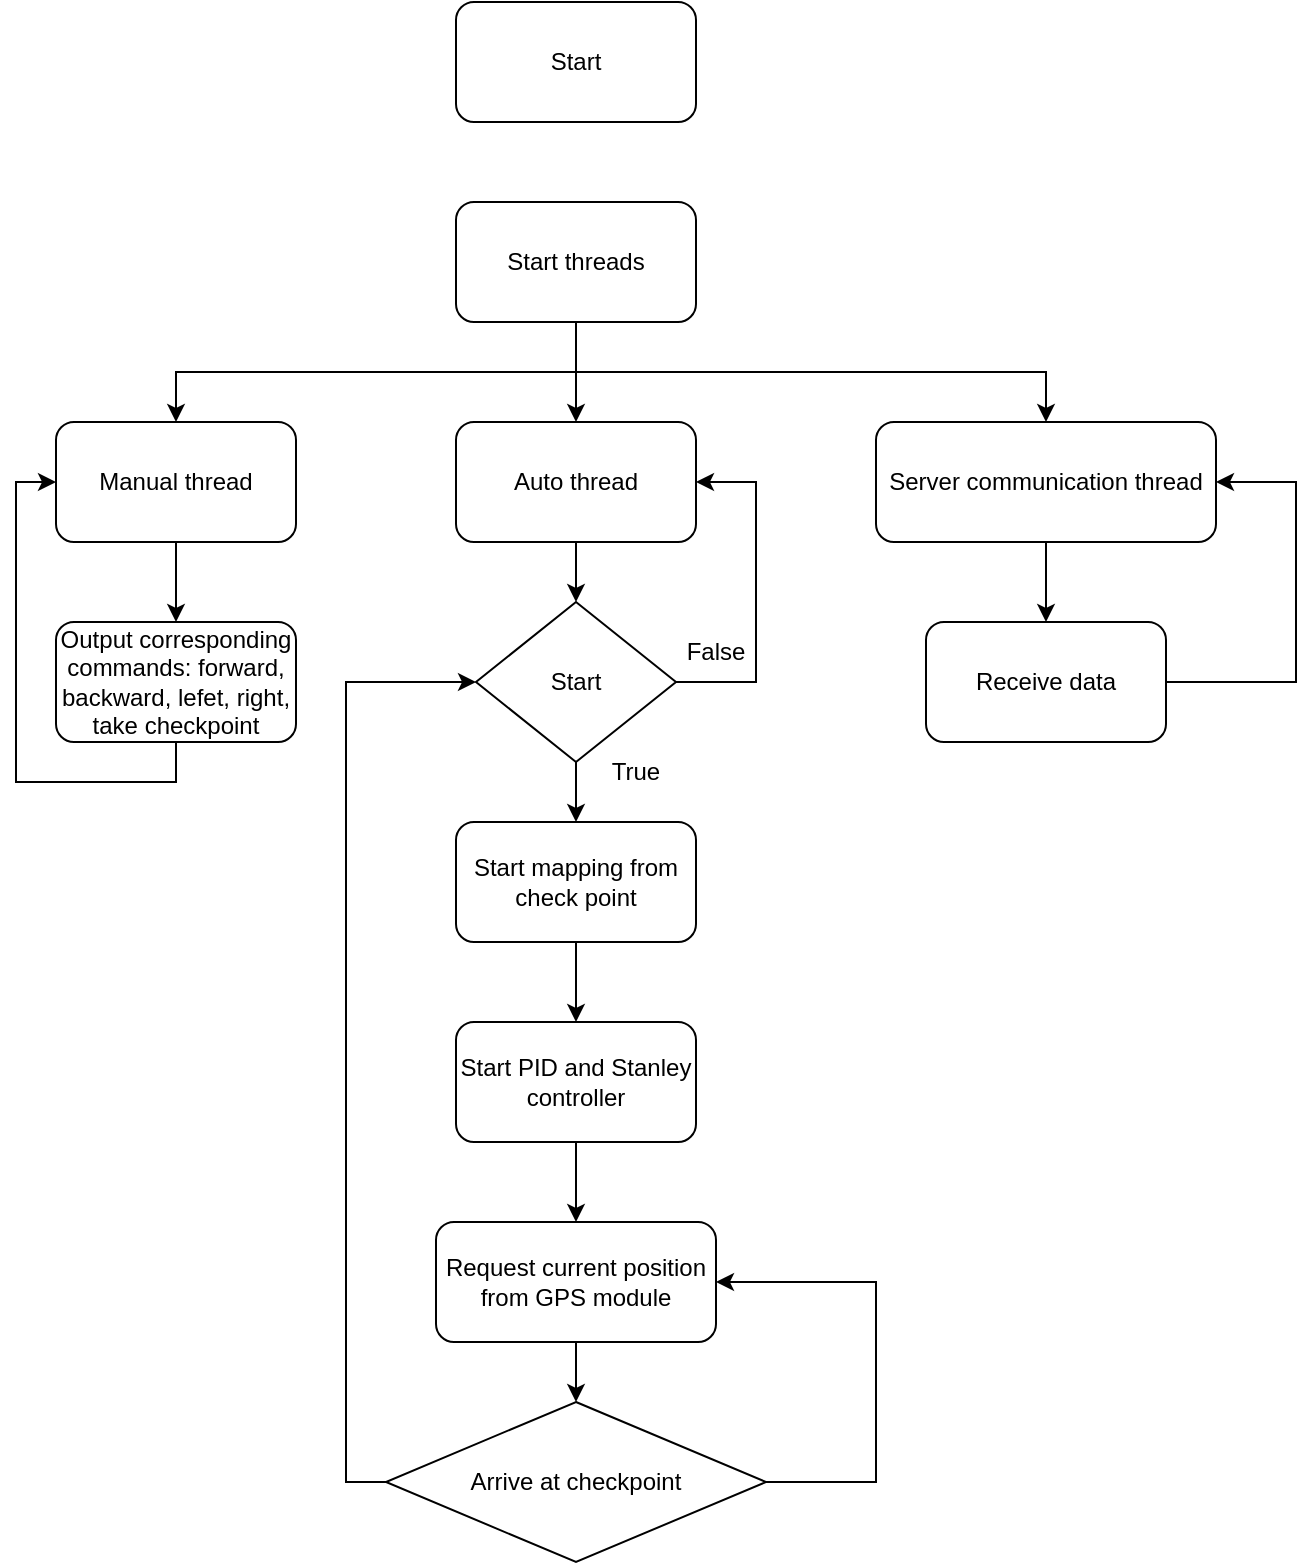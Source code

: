 <mxfile version="18.0.2" type="github">
  <diagram id="IybJoX6XEsmByi1HjrsY" name="Page-1">
    <mxGraphModel dx="950" dy="522" grid="1" gridSize="10" guides="1" tooltips="1" connect="1" arrows="1" fold="1" page="1" pageScale="1" pageWidth="3300" pageHeight="4681" math="0" shadow="0">
      <root>
        <mxCell id="0" />
        <mxCell id="1" parent="0" />
        <mxCell id="L7a83B9xqDgA09aWqaU--1" value="Start" style="rounded=1;whiteSpace=wrap;html=1;" vertex="1" parent="1">
          <mxGeometry x="1080" y="600" width="120" height="60" as="geometry" />
        </mxCell>
        <mxCell id="L7a83B9xqDgA09aWqaU--15" style="edgeStyle=orthogonalEdgeStyle;rounded=0;orthogonalLoop=1;jettySize=auto;html=1;exitX=0.5;exitY=1;exitDx=0;exitDy=0;entryX=0.5;entryY=0;entryDx=0;entryDy=0;" edge="1" parent="1" source="L7a83B9xqDgA09aWqaU--2" target="L7a83B9xqDgA09aWqaU--4">
          <mxGeometry relative="1" as="geometry" />
        </mxCell>
        <mxCell id="L7a83B9xqDgA09aWqaU--16" style="edgeStyle=orthogonalEdgeStyle;rounded=0;orthogonalLoop=1;jettySize=auto;html=1;exitX=0.5;exitY=1;exitDx=0;exitDy=0;entryX=0.5;entryY=0;entryDx=0;entryDy=0;" edge="1" parent="1" source="L7a83B9xqDgA09aWqaU--2" target="L7a83B9xqDgA09aWqaU--3">
          <mxGeometry relative="1" as="geometry" />
        </mxCell>
        <mxCell id="L7a83B9xqDgA09aWqaU--17" style="edgeStyle=orthogonalEdgeStyle;rounded=0;orthogonalLoop=1;jettySize=auto;html=1;exitX=0.5;exitY=1;exitDx=0;exitDy=0;" edge="1" parent="1" source="L7a83B9xqDgA09aWqaU--2" target="L7a83B9xqDgA09aWqaU--5">
          <mxGeometry relative="1" as="geometry" />
        </mxCell>
        <mxCell id="L7a83B9xqDgA09aWqaU--2" value="Start threads" style="rounded=1;whiteSpace=wrap;html=1;" vertex="1" parent="1">
          <mxGeometry x="1080" y="700" width="120" height="60" as="geometry" />
        </mxCell>
        <mxCell id="L7a83B9xqDgA09aWqaU--18" style="edgeStyle=orthogonalEdgeStyle;rounded=0;orthogonalLoop=1;jettySize=auto;html=1;exitX=0.5;exitY=1;exitDx=0;exitDy=0;entryX=0.5;entryY=0;entryDx=0;entryDy=0;" edge="1" parent="1" source="L7a83B9xqDgA09aWqaU--3" target="L7a83B9xqDgA09aWqaU--6">
          <mxGeometry relative="1" as="geometry" />
        </mxCell>
        <mxCell id="L7a83B9xqDgA09aWqaU--3" value="Manual thread" style="rounded=1;whiteSpace=wrap;html=1;" vertex="1" parent="1">
          <mxGeometry x="880" y="810" width="120" height="60" as="geometry" />
        </mxCell>
        <mxCell id="L7a83B9xqDgA09aWqaU--20" style="edgeStyle=orthogonalEdgeStyle;rounded=0;orthogonalLoop=1;jettySize=auto;html=1;exitX=0.5;exitY=1;exitDx=0;exitDy=0;entryX=0.5;entryY=0;entryDx=0;entryDy=0;" edge="1" parent="1" source="L7a83B9xqDgA09aWqaU--4" target="L7a83B9xqDgA09aWqaU--8">
          <mxGeometry relative="1" as="geometry" />
        </mxCell>
        <mxCell id="L7a83B9xqDgA09aWqaU--4" value="Auto thread" style="rounded=1;whiteSpace=wrap;html=1;" vertex="1" parent="1">
          <mxGeometry x="1080" y="810" width="120" height="60" as="geometry" />
        </mxCell>
        <mxCell id="L7a83B9xqDgA09aWqaU--25" style="edgeStyle=orthogonalEdgeStyle;rounded=0;orthogonalLoop=1;jettySize=auto;html=1;exitX=0.5;exitY=1;exitDx=0;exitDy=0;entryX=0.5;entryY=0;entryDx=0;entryDy=0;" edge="1" parent="1" source="L7a83B9xqDgA09aWqaU--5" target="L7a83B9xqDgA09aWqaU--11">
          <mxGeometry relative="1" as="geometry" />
        </mxCell>
        <mxCell id="L7a83B9xqDgA09aWqaU--5" value="Server communication thread" style="rounded=1;whiteSpace=wrap;html=1;" vertex="1" parent="1">
          <mxGeometry x="1290" y="810" width="170" height="60" as="geometry" />
        </mxCell>
        <mxCell id="L7a83B9xqDgA09aWqaU--19" style="edgeStyle=orthogonalEdgeStyle;rounded=0;orthogonalLoop=1;jettySize=auto;html=1;exitX=0.5;exitY=1;exitDx=0;exitDy=0;entryX=0;entryY=0.5;entryDx=0;entryDy=0;" edge="1" parent="1" source="L7a83B9xqDgA09aWqaU--6" target="L7a83B9xqDgA09aWqaU--3">
          <mxGeometry relative="1" as="geometry" />
        </mxCell>
        <mxCell id="L7a83B9xqDgA09aWqaU--6" value="Output corresponding commands: forward, backward, lefet, right, take checkpoint" style="rounded=1;whiteSpace=wrap;html=1;" vertex="1" parent="1">
          <mxGeometry x="880" y="910" width="120" height="60" as="geometry" />
        </mxCell>
        <mxCell id="L7a83B9xqDgA09aWqaU--21" style="edgeStyle=orthogonalEdgeStyle;rounded=0;orthogonalLoop=1;jettySize=auto;html=1;exitX=0.5;exitY=1;exitDx=0;exitDy=0;entryX=0.5;entryY=0;entryDx=0;entryDy=0;" edge="1" parent="1" source="L7a83B9xqDgA09aWqaU--8" target="L7a83B9xqDgA09aWqaU--9">
          <mxGeometry relative="1" as="geometry" />
        </mxCell>
        <mxCell id="L7a83B9xqDgA09aWqaU--28" style="edgeStyle=orthogonalEdgeStyle;rounded=0;orthogonalLoop=1;jettySize=auto;html=1;exitX=1;exitY=0.5;exitDx=0;exitDy=0;entryX=1;entryY=0.5;entryDx=0;entryDy=0;" edge="1" parent="1" source="L7a83B9xqDgA09aWqaU--8" target="L7a83B9xqDgA09aWqaU--4">
          <mxGeometry relative="1" as="geometry">
            <Array as="points">
              <mxPoint x="1230" y="940" />
              <mxPoint x="1230" y="840" />
            </Array>
          </mxGeometry>
        </mxCell>
        <mxCell id="L7a83B9xqDgA09aWqaU--8" value="Start" style="rhombus;whiteSpace=wrap;html=1;" vertex="1" parent="1">
          <mxGeometry x="1090" y="900" width="100" height="80" as="geometry" />
        </mxCell>
        <mxCell id="L7a83B9xqDgA09aWqaU--22" style="edgeStyle=orthogonalEdgeStyle;rounded=0;orthogonalLoop=1;jettySize=auto;html=1;exitX=0.5;exitY=1;exitDx=0;exitDy=0;" edge="1" parent="1" source="L7a83B9xqDgA09aWqaU--9" target="L7a83B9xqDgA09aWqaU--12">
          <mxGeometry relative="1" as="geometry" />
        </mxCell>
        <mxCell id="L7a83B9xqDgA09aWqaU--9" value="Start mapping from check point" style="rounded=1;whiteSpace=wrap;html=1;" vertex="1" parent="1">
          <mxGeometry x="1080" y="1010" width="120" height="60" as="geometry" />
        </mxCell>
        <mxCell id="L7a83B9xqDgA09aWqaU--24" style="edgeStyle=orthogonalEdgeStyle;rounded=0;orthogonalLoop=1;jettySize=auto;html=1;exitX=0.5;exitY=1;exitDx=0;exitDy=0;entryX=0.5;entryY=0;entryDx=0;entryDy=0;" edge="1" parent="1" source="L7a83B9xqDgA09aWqaU--10" target="L7a83B9xqDgA09aWqaU--14">
          <mxGeometry relative="1" as="geometry" />
        </mxCell>
        <mxCell id="L7a83B9xqDgA09aWqaU--10" value="Request current position from GPS module" style="rounded=1;whiteSpace=wrap;html=1;" vertex="1" parent="1">
          <mxGeometry x="1070" y="1210" width="140" height="60" as="geometry" />
        </mxCell>
        <mxCell id="L7a83B9xqDgA09aWqaU--26" style="edgeStyle=orthogonalEdgeStyle;rounded=0;orthogonalLoop=1;jettySize=auto;html=1;exitX=1;exitY=0.5;exitDx=0;exitDy=0;entryX=1;entryY=0.5;entryDx=0;entryDy=0;" edge="1" parent="1" source="L7a83B9xqDgA09aWqaU--11" target="L7a83B9xqDgA09aWqaU--5">
          <mxGeometry relative="1" as="geometry">
            <Array as="points">
              <mxPoint x="1500" y="940" />
              <mxPoint x="1500" y="840" />
            </Array>
          </mxGeometry>
        </mxCell>
        <mxCell id="L7a83B9xqDgA09aWqaU--11" value="Receive data" style="rounded=1;whiteSpace=wrap;html=1;" vertex="1" parent="1">
          <mxGeometry x="1315" y="910" width="120" height="60" as="geometry" />
        </mxCell>
        <mxCell id="L7a83B9xqDgA09aWqaU--23" style="edgeStyle=orthogonalEdgeStyle;rounded=0;orthogonalLoop=1;jettySize=auto;html=1;exitX=0.5;exitY=1;exitDx=0;exitDy=0;entryX=0.5;entryY=0;entryDx=0;entryDy=0;" edge="1" parent="1" source="L7a83B9xqDgA09aWqaU--12" target="L7a83B9xqDgA09aWqaU--10">
          <mxGeometry relative="1" as="geometry" />
        </mxCell>
        <mxCell id="L7a83B9xqDgA09aWqaU--12" value="Start PID and Stanley controller" style="rounded=1;whiteSpace=wrap;html=1;" vertex="1" parent="1">
          <mxGeometry x="1080" y="1110" width="120" height="60" as="geometry" />
        </mxCell>
        <mxCell id="L7a83B9xqDgA09aWqaU--27" style="edgeStyle=orthogonalEdgeStyle;rounded=0;orthogonalLoop=1;jettySize=auto;html=1;exitX=1;exitY=0.5;exitDx=0;exitDy=0;entryX=1;entryY=0.5;entryDx=0;entryDy=0;" edge="1" parent="1" source="L7a83B9xqDgA09aWqaU--14" target="L7a83B9xqDgA09aWqaU--10">
          <mxGeometry relative="1" as="geometry">
            <Array as="points">
              <mxPoint x="1290" y="1340" />
              <mxPoint x="1290" y="1240" />
            </Array>
          </mxGeometry>
        </mxCell>
        <mxCell id="L7a83B9xqDgA09aWqaU--30" style="edgeStyle=orthogonalEdgeStyle;rounded=0;orthogonalLoop=1;jettySize=auto;html=1;exitX=0;exitY=0.5;exitDx=0;exitDy=0;entryX=0;entryY=0.5;entryDx=0;entryDy=0;" edge="1" parent="1" source="L7a83B9xqDgA09aWqaU--14" target="L7a83B9xqDgA09aWqaU--8">
          <mxGeometry relative="1" as="geometry" />
        </mxCell>
        <mxCell id="L7a83B9xqDgA09aWqaU--14" value="Arrive at checkpoint" style="rhombus;whiteSpace=wrap;html=1;" vertex="1" parent="1">
          <mxGeometry x="1045" y="1300" width="190" height="80" as="geometry" />
        </mxCell>
        <mxCell id="L7a83B9xqDgA09aWqaU--31" value="False" style="text;html=1;strokeColor=none;fillColor=none;align=center;verticalAlign=middle;whiteSpace=wrap;rounded=0;" vertex="1" parent="1">
          <mxGeometry x="1180" y="910" width="60" height="30" as="geometry" />
        </mxCell>
        <mxCell id="L7a83B9xqDgA09aWqaU--33" value="True" style="text;html=1;strokeColor=none;fillColor=none;align=center;verticalAlign=middle;whiteSpace=wrap;rounded=0;" vertex="1" parent="1">
          <mxGeometry x="1140" y="970" width="60" height="30" as="geometry" />
        </mxCell>
      </root>
    </mxGraphModel>
  </diagram>
</mxfile>
